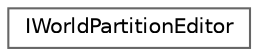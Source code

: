 digraph "Graphical Class Hierarchy"
{
 // INTERACTIVE_SVG=YES
 // LATEX_PDF_SIZE
  bgcolor="transparent";
  edge [fontname=Helvetica,fontsize=10,labelfontname=Helvetica,labelfontsize=10];
  node [fontname=Helvetica,fontsize=10,shape=box,height=0.2,width=0.4];
  rankdir="LR";
  Node0 [id="Node000000",label="IWorldPartitionEditor",height=0.2,width=0.4,color="grey40", fillcolor="white", style="filled",URL="$de/df8/structIWorldPartitionEditor.html",tooltip="Interface for the world partition editor."];
}
